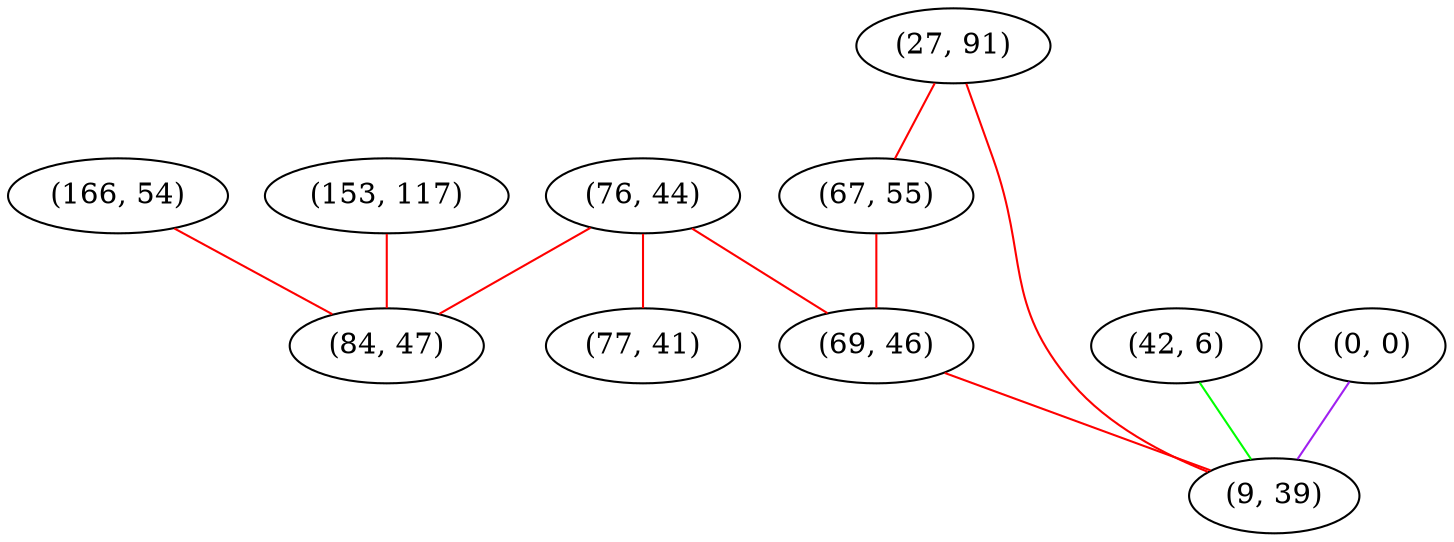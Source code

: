 graph "" {
"(166, 54)";
"(76, 44)";
"(27, 91)";
"(67, 55)";
"(42, 6)";
"(69, 46)";
"(0, 0)";
"(153, 117)";
"(77, 41)";
"(84, 47)";
"(9, 39)";
"(166, 54)" -- "(84, 47)"  [color=red, key=0, weight=1];
"(76, 44)" -- "(69, 46)"  [color=red, key=0, weight=1];
"(76, 44)" -- "(77, 41)"  [color=red, key=0, weight=1];
"(76, 44)" -- "(84, 47)"  [color=red, key=0, weight=1];
"(27, 91)" -- "(67, 55)"  [color=red, key=0, weight=1];
"(27, 91)" -- "(9, 39)"  [color=red, key=0, weight=1];
"(67, 55)" -- "(69, 46)"  [color=red, key=0, weight=1];
"(42, 6)" -- "(9, 39)"  [color=green, key=0, weight=2];
"(69, 46)" -- "(9, 39)"  [color=red, key=0, weight=1];
"(0, 0)" -- "(9, 39)"  [color=purple, key=0, weight=4];
"(153, 117)" -- "(84, 47)"  [color=red, key=0, weight=1];
}

